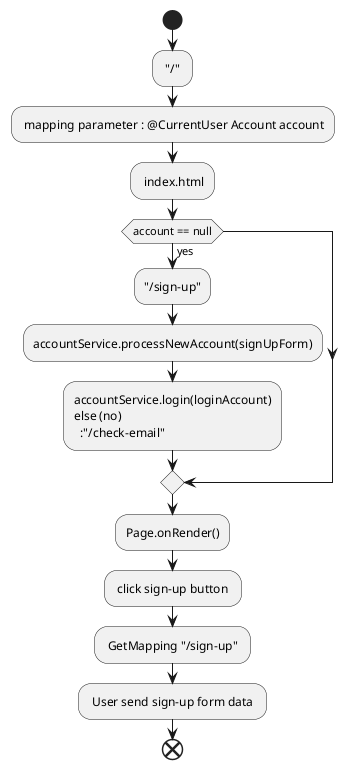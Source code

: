@startuml
'https://plantuml.com/class-diagram

start
: "/" ;
: mapping parameter : @CurrentUser Account account;
: index.html;
if (account == null) then (yes)
  :"/sign-up";
  :accountService.processNewAccount(signUpForm);
  :accountService.login(loginAccount)
else (no)
  :"/check-email";
endif
:Page.onRender();
: click sign-up button ;
: GetMapping "/sign-up" ;
: User send sign-up form data ;
end

/'

interface CurrentUser
class MainController
class AccountController
class AccountService
'/


@enduml